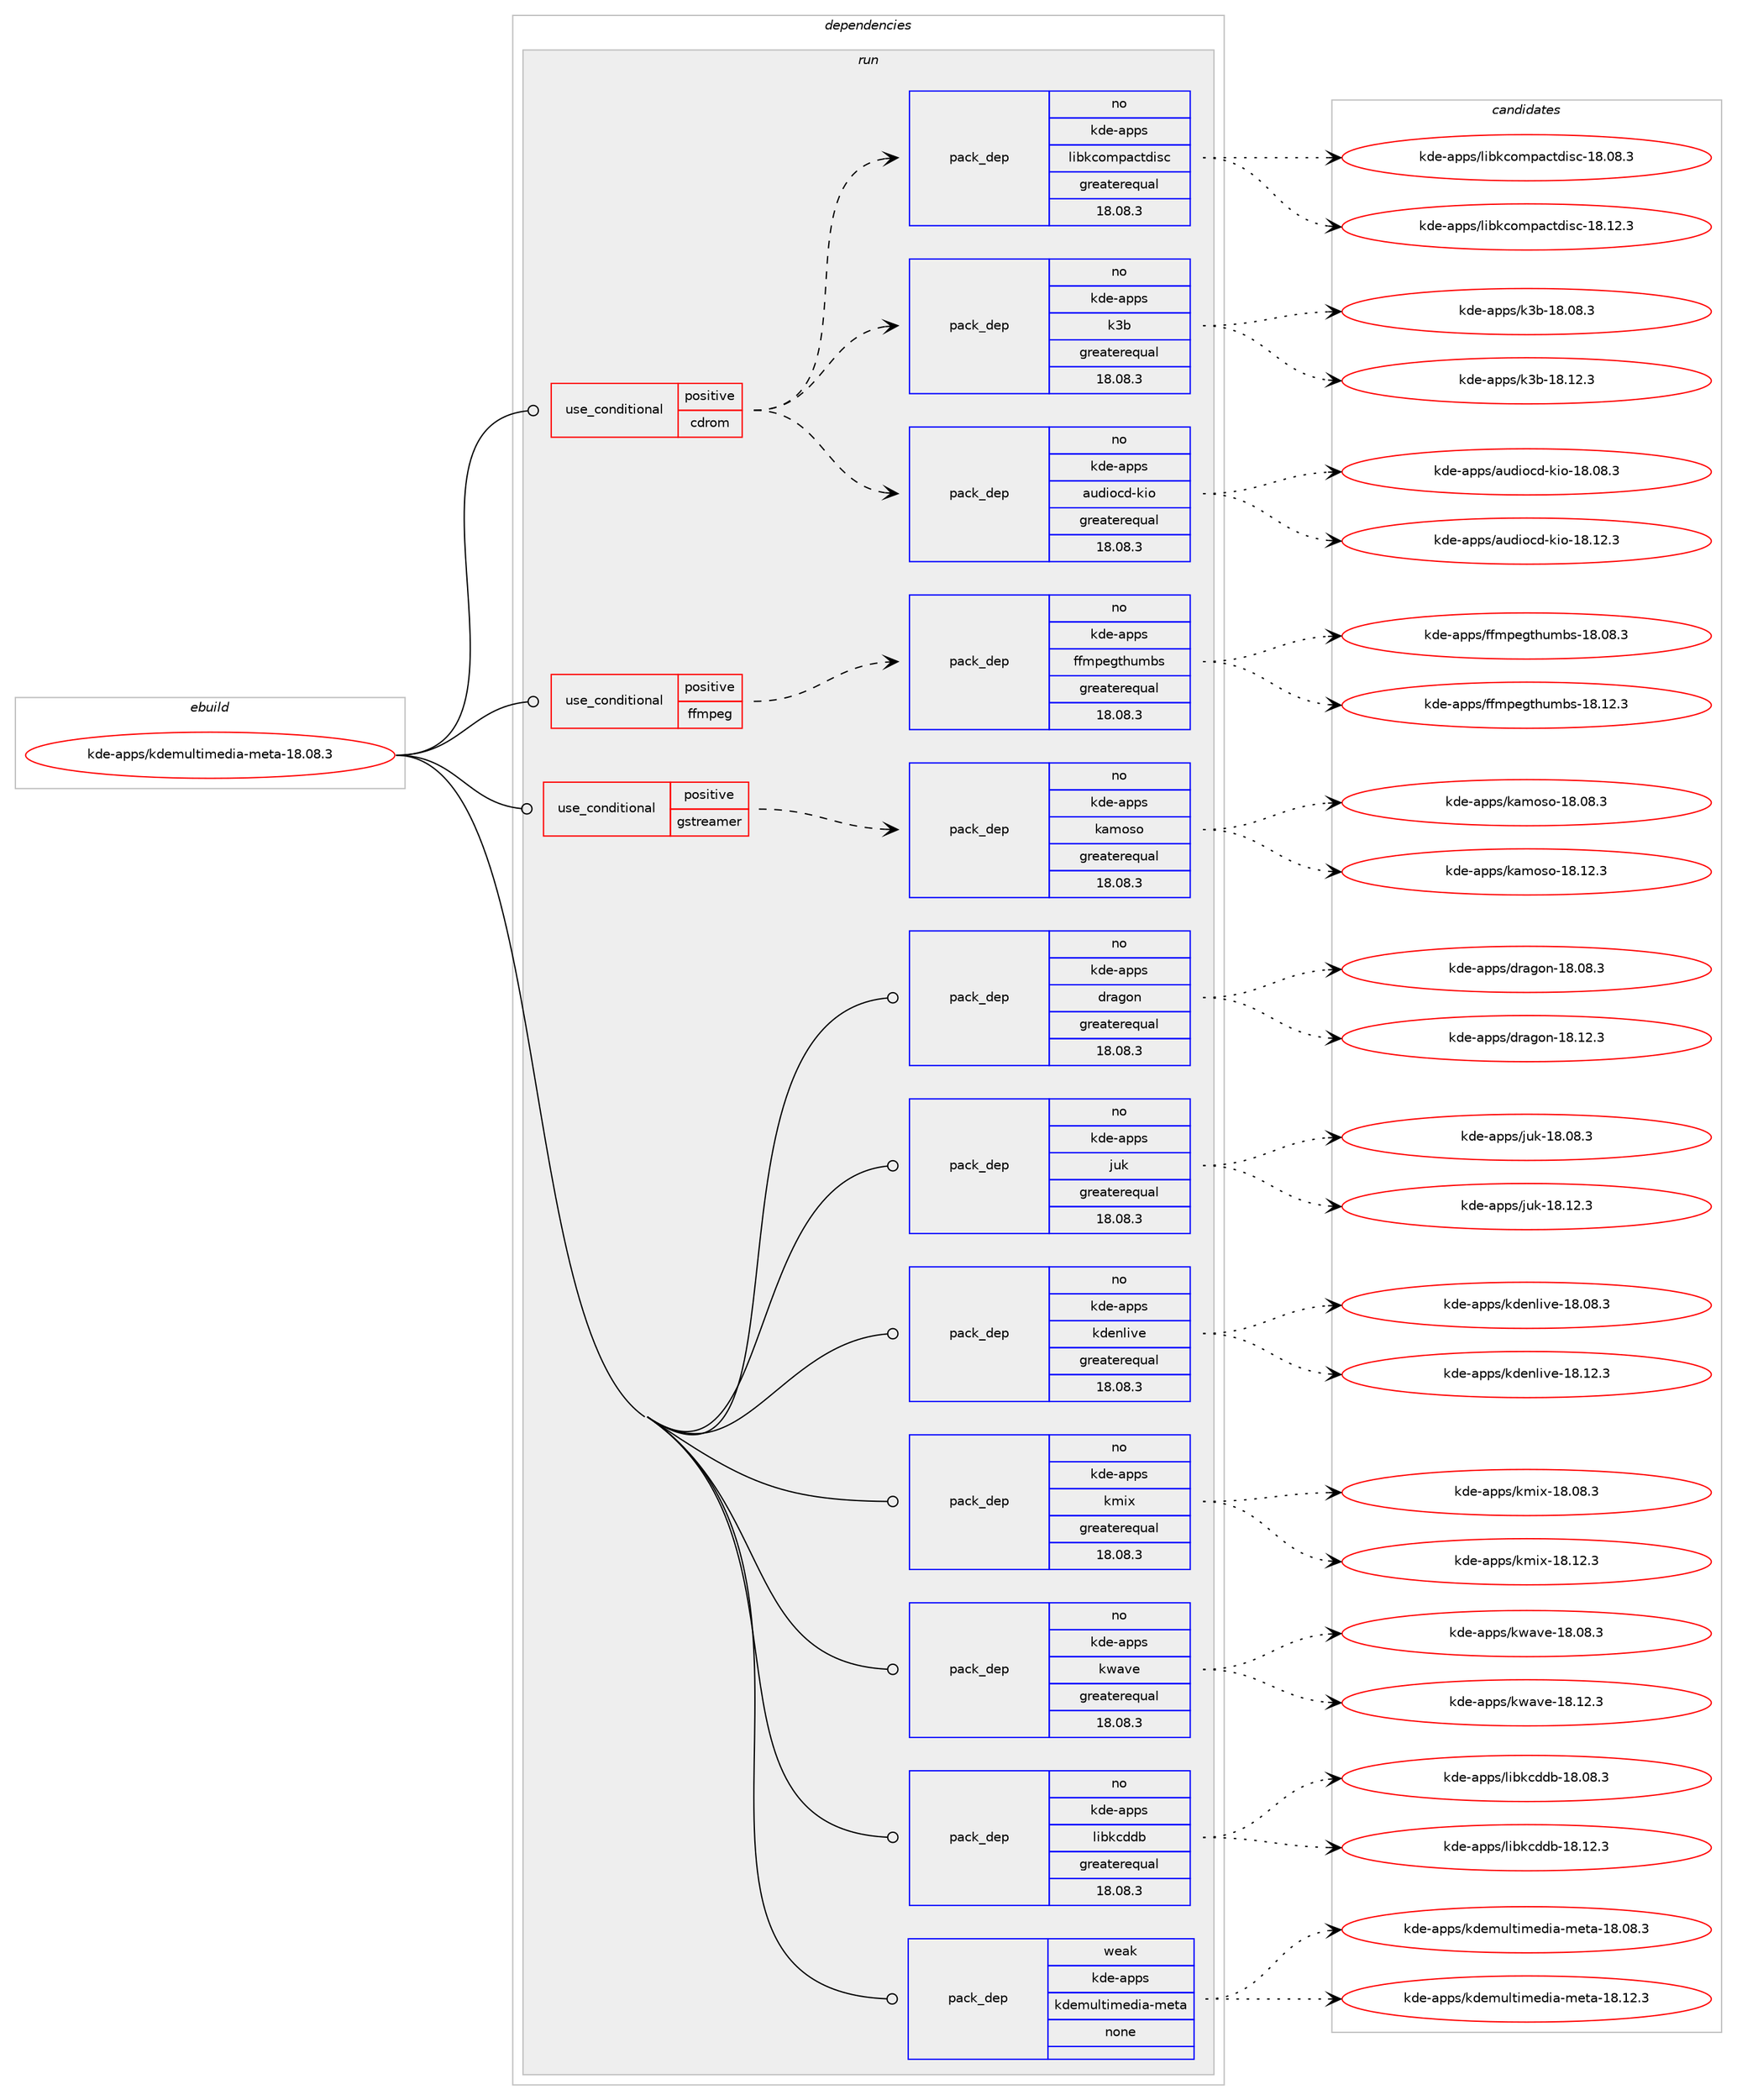digraph prolog {

# *************
# Graph options
# *************

newrank=true;
concentrate=true;
compound=true;
graph [rankdir=LR,fontname=Helvetica,fontsize=10,ranksep=1.5];#, ranksep=2.5, nodesep=0.2];
edge  [arrowhead=vee];
node  [fontname=Helvetica,fontsize=10];

# **********
# The ebuild
# **********

subgraph cluster_leftcol {
color=gray;
rank=same;
label=<<i>ebuild</i>>;
id [label="kde-apps/kdemultimedia-meta-18.08.3", color=red, width=4, href="../kde-apps/kdemultimedia-meta-18.08.3.svg"];
}

# ****************
# The dependencies
# ****************

subgraph cluster_midcol {
color=gray;
label=<<i>dependencies</i>>;
subgraph cluster_compile {
fillcolor="#eeeeee";
style=filled;
label=<<i>compile</i>>;
}
subgraph cluster_compileandrun {
fillcolor="#eeeeee";
style=filled;
label=<<i>compile and run</i>>;
}
subgraph cluster_run {
fillcolor="#eeeeee";
style=filled;
label=<<i>run</i>>;
subgraph cond428775 {
dependency1574862 [label=<<TABLE BORDER="0" CELLBORDER="1" CELLSPACING="0" CELLPADDING="4"><TR><TD ROWSPAN="3" CELLPADDING="10">use_conditional</TD></TR><TR><TD>positive</TD></TR><TR><TD>cdrom</TD></TR></TABLE>>, shape=none, color=red];
subgraph pack1121648 {
dependency1574863 [label=<<TABLE BORDER="0" CELLBORDER="1" CELLSPACING="0" CELLPADDING="4" WIDTH="220"><TR><TD ROWSPAN="6" CELLPADDING="30">pack_dep</TD></TR><TR><TD WIDTH="110">no</TD></TR><TR><TD>kde-apps</TD></TR><TR><TD>audiocd-kio</TD></TR><TR><TD>greaterequal</TD></TR><TR><TD>18.08.3</TD></TR></TABLE>>, shape=none, color=blue];
}
dependency1574862:e -> dependency1574863:w [weight=20,style="dashed",arrowhead="vee"];
subgraph pack1121649 {
dependency1574864 [label=<<TABLE BORDER="0" CELLBORDER="1" CELLSPACING="0" CELLPADDING="4" WIDTH="220"><TR><TD ROWSPAN="6" CELLPADDING="30">pack_dep</TD></TR><TR><TD WIDTH="110">no</TD></TR><TR><TD>kde-apps</TD></TR><TR><TD>k3b</TD></TR><TR><TD>greaterequal</TD></TR><TR><TD>18.08.3</TD></TR></TABLE>>, shape=none, color=blue];
}
dependency1574862:e -> dependency1574864:w [weight=20,style="dashed",arrowhead="vee"];
subgraph pack1121650 {
dependency1574865 [label=<<TABLE BORDER="0" CELLBORDER="1" CELLSPACING="0" CELLPADDING="4" WIDTH="220"><TR><TD ROWSPAN="6" CELLPADDING="30">pack_dep</TD></TR><TR><TD WIDTH="110">no</TD></TR><TR><TD>kde-apps</TD></TR><TR><TD>libkcompactdisc</TD></TR><TR><TD>greaterequal</TD></TR><TR><TD>18.08.3</TD></TR></TABLE>>, shape=none, color=blue];
}
dependency1574862:e -> dependency1574865:w [weight=20,style="dashed",arrowhead="vee"];
}
id:e -> dependency1574862:w [weight=20,style="solid",arrowhead="odot"];
subgraph cond428776 {
dependency1574866 [label=<<TABLE BORDER="0" CELLBORDER="1" CELLSPACING="0" CELLPADDING="4"><TR><TD ROWSPAN="3" CELLPADDING="10">use_conditional</TD></TR><TR><TD>positive</TD></TR><TR><TD>ffmpeg</TD></TR></TABLE>>, shape=none, color=red];
subgraph pack1121651 {
dependency1574867 [label=<<TABLE BORDER="0" CELLBORDER="1" CELLSPACING="0" CELLPADDING="4" WIDTH="220"><TR><TD ROWSPAN="6" CELLPADDING="30">pack_dep</TD></TR><TR><TD WIDTH="110">no</TD></TR><TR><TD>kde-apps</TD></TR><TR><TD>ffmpegthumbs</TD></TR><TR><TD>greaterequal</TD></TR><TR><TD>18.08.3</TD></TR></TABLE>>, shape=none, color=blue];
}
dependency1574866:e -> dependency1574867:w [weight=20,style="dashed",arrowhead="vee"];
}
id:e -> dependency1574866:w [weight=20,style="solid",arrowhead="odot"];
subgraph cond428777 {
dependency1574868 [label=<<TABLE BORDER="0" CELLBORDER="1" CELLSPACING="0" CELLPADDING="4"><TR><TD ROWSPAN="3" CELLPADDING="10">use_conditional</TD></TR><TR><TD>positive</TD></TR><TR><TD>gstreamer</TD></TR></TABLE>>, shape=none, color=red];
subgraph pack1121652 {
dependency1574869 [label=<<TABLE BORDER="0" CELLBORDER="1" CELLSPACING="0" CELLPADDING="4" WIDTH="220"><TR><TD ROWSPAN="6" CELLPADDING="30">pack_dep</TD></TR><TR><TD WIDTH="110">no</TD></TR><TR><TD>kde-apps</TD></TR><TR><TD>kamoso</TD></TR><TR><TD>greaterequal</TD></TR><TR><TD>18.08.3</TD></TR></TABLE>>, shape=none, color=blue];
}
dependency1574868:e -> dependency1574869:w [weight=20,style="dashed",arrowhead="vee"];
}
id:e -> dependency1574868:w [weight=20,style="solid",arrowhead="odot"];
subgraph pack1121653 {
dependency1574870 [label=<<TABLE BORDER="0" CELLBORDER="1" CELLSPACING="0" CELLPADDING="4" WIDTH="220"><TR><TD ROWSPAN="6" CELLPADDING="30">pack_dep</TD></TR><TR><TD WIDTH="110">no</TD></TR><TR><TD>kde-apps</TD></TR><TR><TD>dragon</TD></TR><TR><TD>greaterequal</TD></TR><TR><TD>18.08.3</TD></TR></TABLE>>, shape=none, color=blue];
}
id:e -> dependency1574870:w [weight=20,style="solid",arrowhead="odot"];
subgraph pack1121654 {
dependency1574871 [label=<<TABLE BORDER="0" CELLBORDER="1" CELLSPACING="0" CELLPADDING="4" WIDTH="220"><TR><TD ROWSPAN="6" CELLPADDING="30">pack_dep</TD></TR><TR><TD WIDTH="110">no</TD></TR><TR><TD>kde-apps</TD></TR><TR><TD>juk</TD></TR><TR><TD>greaterequal</TD></TR><TR><TD>18.08.3</TD></TR></TABLE>>, shape=none, color=blue];
}
id:e -> dependency1574871:w [weight=20,style="solid",arrowhead="odot"];
subgraph pack1121655 {
dependency1574872 [label=<<TABLE BORDER="0" CELLBORDER="1" CELLSPACING="0" CELLPADDING="4" WIDTH="220"><TR><TD ROWSPAN="6" CELLPADDING="30">pack_dep</TD></TR><TR><TD WIDTH="110">no</TD></TR><TR><TD>kde-apps</TD></TR><TR><TD>kdenlive</TD></TR><TR><TD>greaterequal</TD></TR><TR><TD>18.08.3</TD></TR></TABLE>>, shape=none, color=blue];
}
id:e -> dependency1574872:w [weight=20,style="solid",arrowhead="odot"];
subgraph pack1121656 {
dependency1574873 [label=<<TABLE BORDER="0" CELLBORDER="1" CELLSPACING="0" CELLPADDING="4" WIDTH="220"><TR><TD ROWSPAN="6" CELLPADDING="30">pack_dep</TD></TR><TR><TD WIDTH="110">no</TD></TR><TR><TD>kde-apps</TD></TR><TR><TD>kmix</TD></TR><TR><TD>greaterequal</TD></TR><TR><TD>18.08.3</TD></TR></TABLE>>, shape=none, color=blue];
}
id:e -> dependency1574873:w [weight=20,style="solid",arrowhead="odot"];
subgraph pack1121657 {
dependency1574874 [label=<<TABLE BORDER="0" CELLBORDER="1" CELLSPACING="0" CELLPADDING="4" WIDTH="220"><TR><TD ROWSPAN="6" CELLPADDING="30">pack_dep</TD></TR><TR><TD WIDTH="110">no</TD></TR><TR><TD>kde-apps</TD></TR><TR><TD>kwave</TD></TR><TR><TD>greaterequal</TD></TR><TR><TD>18.08.3</TD></TR></TABLE>>, shape=none, color=blue];
}
id:e -> dependency1574874:w [weight=20,style="solid",arrowhead="odot"];
subgraph pack1121658 {
dependency1574875 [label=<<TABLE BORDER="0" CELLBORDER="1" CELLSPACING="0" CELLPADDING="4" WIDTH="220"><TR><TD ROWSPAN="6" CELLPADDING="30">pack_dep</TD></TR><TR><TD WIDTH="110">no</TD></TR><TR><TD>kde-apps</TD></TR><TR><TD>libkcddb</TD></TR><TR><TD>greaterequal</TD></TR><TR><TD>18.08.3</TD></TR></TABLE>>, shape=none, color=blue];
}
id:e -> dependency1574875:w [weight=20,style="solid",arrowhead="odot"];
subgraph pack1121659 {
dependency1574876 [label=<<TABLE BORDER="0" CELLBORDER="1" CELLSPACING="0" CELLPADDING="4" WIDTH="220"><TR><TD ROWSPAN="6" CELLPADDING="30">pack_dep</TD></TR><TR><TD WIDTH="110">weak</TD></TR><TR><TD>kde-apps</TD></TR><TR><TD>kdemultimedia-meta</TD></TR><TR><TD>none</TD></TR><TR><TD></TD></TR></TABLE>>, shape=none, color=blue];
}
id:e -> dependency1574876:w [weight=20,style="solid",arrowhead="odot"];
}
}

# **************
# The candidates
# **************

subgraph cluster_choices {
rank=same;
color=gray;
label=<<i>candidates</i>>;

subgraph choice1121648 {
color=black;
nodesep=1;
choice1071001014597112112115479711710010511199100451071051114549564648564651 [label="kde-apps/audiocd-kio-18.08.3", color=red, width=4,href="../kde-apps/audiocd-kio-18.08.3.svg"];
choice1071001014597112112115479711710010511199100451071051114549564649504651 [label="kde-apps/audiocd-kio-18.12.3", color=red, width=4,href="../kde-apps/audiocd-kio-18.12.3.svg"];
dependency1574863:e -> choice1071001014597112112115479711710010511199100451071051114549564648564651:w [style=dotted,weight="100"];
dependency1574863:e -> choice1071001014597112112115479711710010511199100451071051114549564649504651:w [style=dotted,weight="100"];
}
subgraph choice1121649 {
color=black;
nodesep=1;
choice10710010145971121121154710751984549564648564651 [label="kde-apps/k3b-18.08.3", color=red, width=4,href="../kde-apps/k3b-18.08.3.svg"];
choice10710010145971121121154710751984549564649504651 [label="kde-apps/k3b-18.12.3", color=red, width=4,href="../kde-apps/k3b-18.12.3.svg"];
dependency1574864:e -> choice10710010145971121121154710751984549564648564651:w [style=dotted,weight="100"];
dependency1574864:e -> choice10710010145971121121154710751984549564649504651:w [style=dotted,weight="100"];
}
subgraph choice1121650 {
color=black;
nodesep=1;
choice10710010145971121121154710810598107991111091129799116100105115994549564648564651 [label="kde-apps/libkcompactdisc-18.08.3", color=red, width=4,href="../kde-apps/libkcompactdisc-18.08.3.svg"];
choice10710010145971121121154710810598107991111091129799116100105115994549564649504651 [label="kde-apps/libkcompactdisc-18.12.3", color=red, width=4,href="../kde-apps/libkcompactdisc-18.12.3.svg"];
dependency1574865:e -> choice10710010145971121121154710810598107991111091129799116100105115994549564648564651:w [style=dotted,weight="100"];
dependency1574865:e -> choice10710010145971121121154710810598107991111091129799116100105115994549564649504651:w [style=dotted,weight="100"];
}
subgraph choice1121651 {
color=black;
nodesep=1;
choice107100101459711211211547102102109112101103116104117109981154549564648564651 [label="kde-apps/ffmpegthumbs-18.08.3", color=red, width=4,href="../kde-apps/ffmpegthumbs-18.08.3.svg"];
choice107100101459711211211547102102109112101103116104117109981154549564649504651 [label="kde-apps/ffmpegthumbs-18.12.3", color=red, width=4,href="../kde-apps/ffmpegthumbs-18.12.3.svg"];
dependency1574867:e -> choice107100101459711211211547102102109112101103116104117109981154549564648564651:w [style=dotted,weight="100"];
dependency1574867:e -> choice107100101459711211211547102102109112101103116104117109981154549564649504651:w [style=dotted,weight="100"];
}
subgraph choice1121652 {
color=black;
nodesep=1;
choice107100101459711211211547107971091111151114549564648564651 [label="kde-apps/kamoso-18.08.3", color=red, width=4,href="../kde-apps/kamoso-18.08.3.svg"];
choice107100101459711211211547107971091111151114549564649504651 [label="kde-apps/kamoso-18.12.3", color=red, width=4,href="../kde-apps/kamoso-18.12.3.svg"];
dependency1574869:e -> choice107100101459711211211547107971091111151114549564648564651:w [style=dotted,weight="100"];
dependency1574869:e -> choice107100101459711211211547107971091111151114549564649504651:w [style=dotted,weight="100"];
}
subgraph choice1121653 {
color=black;
nodesep=1;
choice107100101459711211211547100114971031111104549564648564651 [label="kde-apps/dragon-18.08.3", color=red, width=4,href="../kde-apps/dragon-18.08.3.svg"];
choice107100101459711211211547100114971031111104549564649504651 [label="kde-apps/dragon-18.12.3", color=red, width=4,href="../kde-apps/dragon-18.12.3.svg"];
dependency1574870:e -> choice107100101459711211211547100114971031111104549564648564651:w [style=dotted,weight="100"];
dependency1574870:e -> choice107100101459711211211547100114971031111104549564649504651:w [style=dotted,weight="100"];
}
subgraph choice1121654 {
color=black;
nodesep=1;
choice1071001014597112112115471061171074549564648564651 [label="kde-apps/juk-18.08.3", color=red, width=4,href="../kde-apps/juk-18.08.3.svg"];
choice1071001014597112112115471061171074549564649504651 [label="kde-apps/juk-18.12.3", color=red, width=4,href="../kde-apps/juk-18.12.3.svg"];
dependency1574871:e -> choice1071001014597112112115471061171074549564648564651:w [style=dotted,weight="100"];
dependency1574871:e -> choice1071001014597112112115471061171074549564649504651:w [style=dotted,weight="100"];
}
subgraph choice1121655 {
color=black;
nodesep=1;
choice1071001014597112112115471071001011101081051181014549564648564651 [label="kde-apps/kdenlive-18.08.3", color=red, width=4,href="../kde-apps/kdenlive-18.08.3.svg"];
choice1071001014597112112115471071001011101081051181014549564649504651 [label="kde-apps/kdenlive-18.12.3", color=red, width=4,href="../kde-apps/kdenlive-18.12.3.svg"];
dependency1574872:e -> choice1071001014597112112115471071001011101081051181014549564648564651:w [style=dotted,weight="100"];
dependency1574872:e -> choice1071001014597112112115471071001011101081051181014549564649504651:w [style=dotted,weight="100"];
}
subgraph choice1121656 {
color=black;
nodesep=1;
choice1071001014597112112115471071091051204549564648564651 [label="kde-apps/kmix-18.08.3", color=red, width=4,href="../kde-apps/kmix-18.08.3.svg"];
choice1071001014597112112115471071091051204549564649504651 [label="kde-apps/kmix-18.12.3", color=red, width=4,href="../kde-apps/kmix-18.12.3.svg"];
dependency1574873:e -> choice1071001014597112112115471071091051204549564648564651:w [style=dotted,weight="100"];
dependency1574873:e -> choice1071001014597112112115471071091051204549564649504651:w [style=dotted,weight="100"];
}
subgraph choice1121657 {
color=black;
nodesep=1;
choice107100101459711211211547107119971181014549564648564651 [label="kde-apps/kwave-18.08.3", color=red, width=4,href="../kde-apps/kwave-18.08.3.svg"];
choice107100101459711211211547107119971181014549564649504651 [label="kde-apps/kwave-18.12.3", color=red, width=4,href="../kde-apps/kwave-18.12.3.svg"];
dependency1574874:e -> choice107100101459711211211547107119971181014549564648564651:w [style=dotted,weight="100"];
dependency1574874:e -> choice107100101459711211211547107119971181014549564649504651:w [style=dotted,weight="100"];
}
subgraph choice1121658 {
color=black;
nodesep=1;
choice1071001014597112112115471081059810799100100984549564648564651 [label="kde-apps/libkcddb-18.08.3", color=red, width=4,href="../kde-apps/libkcddb-18.08.3.svg"];
choice1071001014597112112115471081059810799100100984549564649504651 [label="kde-apps/libkcddb-18.12.3", color=red, width=4,href="../kde-apps/libkcddb-18.12.3.svg"];
dependency1574875:e -> choice1071001014597112112115471081059810799100100984549564648564651:w [style=dotted,weight="100"];
dependency1574875:e -> choice1071001014597112112115471081059810799100100984549564649504651:w [style=dotted,weight="100"];
}
subgraph choice1121659 {
color=black;
nodesep=1;
choice1071001014597112112115471071001011091171081161051091011001059745109101116974549564648564651 [label="kde-apps/kdemultimedia-meta-18.08.3", color=red, width=4,href="../kde-apps/kdemultimedia-meta-18.08.3.svg"];
choice1071001014597112112115471071001011091171081161051091011001059745109101116974549564649504651 [label="kde-apps/kdemultimedia-meta-18.12.3", color=red, width=4,href="../kde-apps/kdemultimedia-meta-18.12.3.svg"];
dependency1574876:e -> choice1071001014597112112115471071001011091171081161051091011001059745109101116974549564648564651:w [style=dotted,weight="100"];
dependency1574876:e -> choice1071001014597112112115471071001011091171081161051091011001059745109101116974549564649504651:w [style=dotted,weight="100"];
}
}

}

